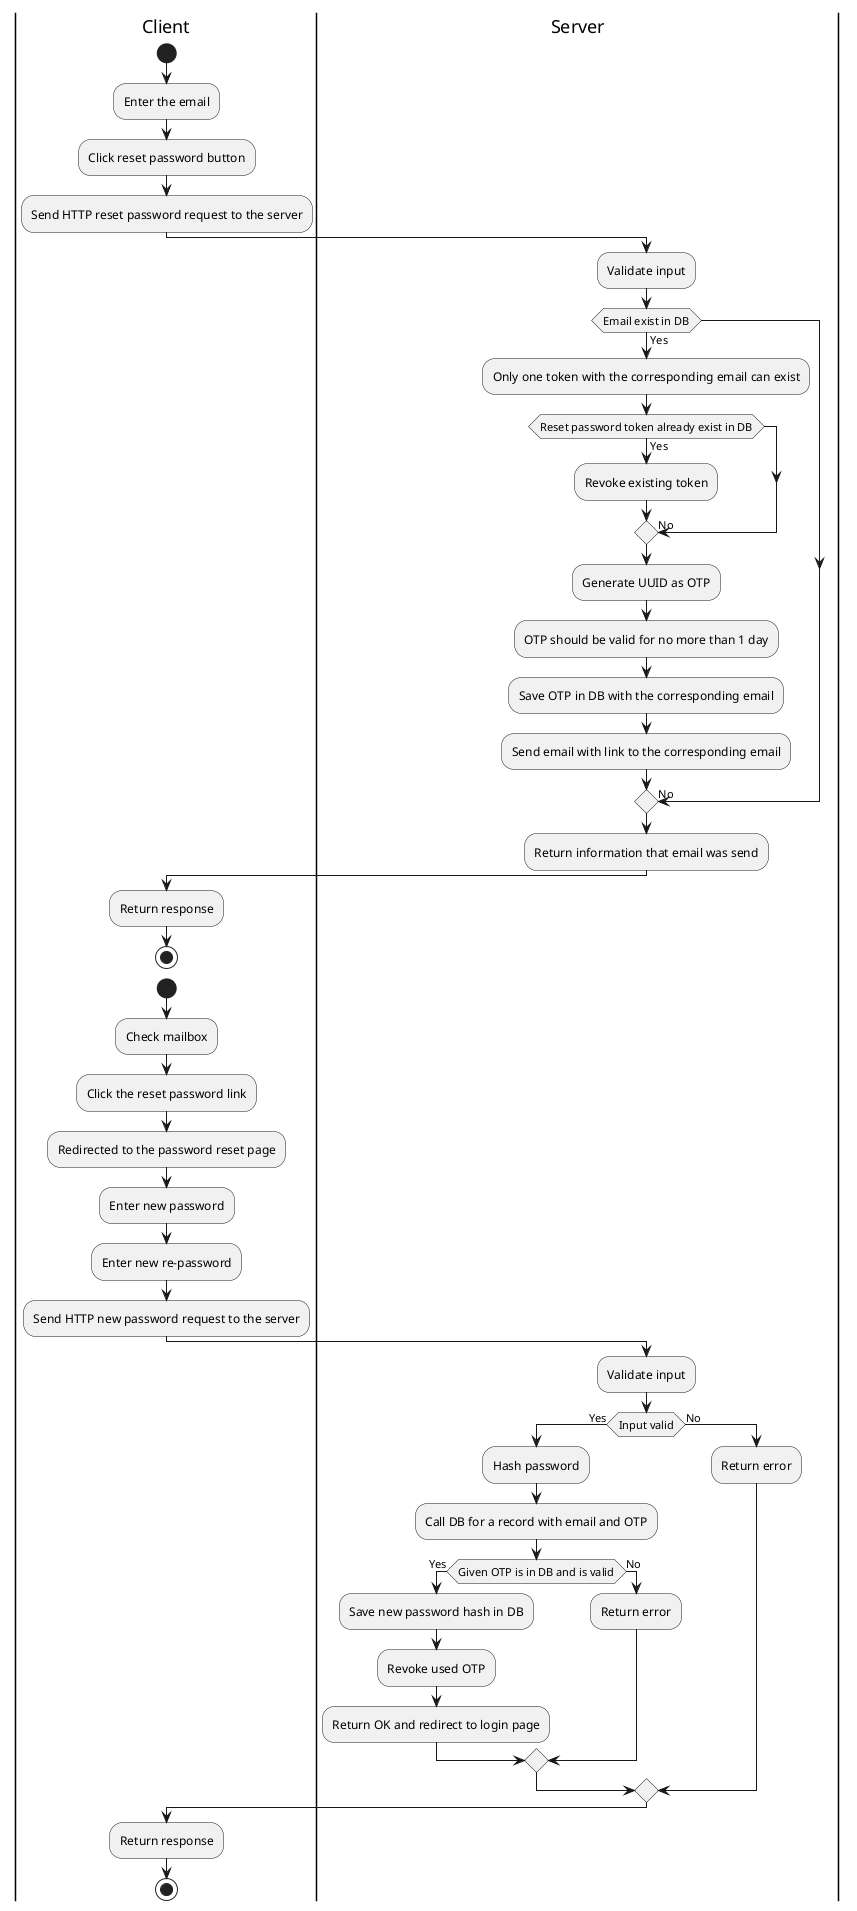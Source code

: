 @startuml
|Client|
start
|Client|
:Enter the email;
:Click reset password button;
:Send HTTP reset password request to the server;
|Server|
:Validate input;
if (Email exist in DB) then
 ->Yes;
 :Only one token with the corresponding email can exist;
 if (Reset password token already exist in DB) then
  ->Yes;
  :Revoke existing token;
 else
  ->No;
 endif
 :Generate UUID as OTP;
 :OTP should be valid for no more than 1 day;
 :Save OTP in DB with the corresponding email;
 :Send email with link to the corresponding email;
else
 -> No;
endif
:Return information that email was send;
|Client|
:Return response;
stop

|Client|
start
|Client|
:Check mailbox;
:Click the reset password link;
:Redirected to the password reset page;
:Enter new password;
:Enter new re-password;
:Send HTTP new password request to the server;
|Server|
:Validate input;
if (Input valid) then
 ->Yes;
 :Hash password;
 :Call DB for a record with email and OTP;
 if (Given OTP is in DB and is valid) then
  ->Yes;
  :Save new password hash in DB;
  :Revoke used OTP;
  :Return OK and redirect to login page;
 else
  ->No;
  :Return error;
 endif
else
 -> No;
 :Return error;
endif
|Client|
:Return response;
stop
@enduml
